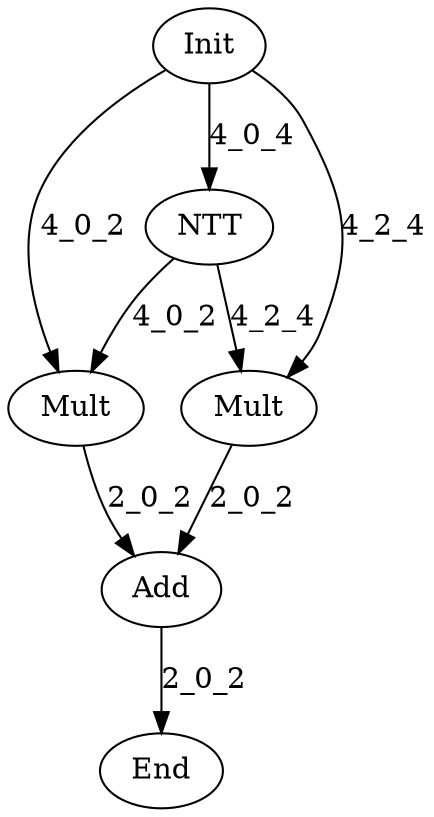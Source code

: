 digraph G {
Init[label="Init"];
End[label="End"];
NTT[label="NTT"];
Mult0[label="Mult"];
Mult1[label="Mult"];
Add[label="Add"];
Init -> NTT[label="4_0_4"];
Init -> Mult0[label="4_0_2"];
Init -> Mult1[label="4_2_4"];
NTT -> Mult0[label="4_0_2"];
NTT -> Mult1[label="4_2_4"];
Mult0 -> Add[label="2_0_2"];
Mult1 -> Add[label="2_0_2"];
Add -> End[label="2_0_2"];
}